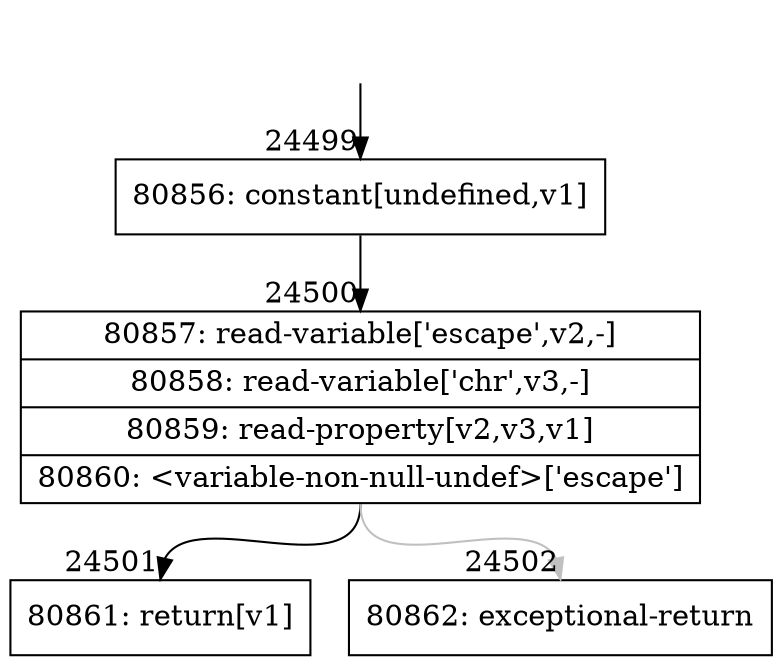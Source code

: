 digraph {
rankdir="TD"
BB_entry2145[shape=none,label=""];
BB_entry2145 -> BB24499 [tailport=s, headport=n, headlabel="    24499"]
BB24499 [shape=record label="{80856: constant[undefined,v1]}" ] 
BB24499 -> BB24500 [tailport=s, headport=n, headlabel="      24500"]
BB24500 [shape=record label="{80857: read-variable['escape',v2,-]|80858: read-variable['chr',v3,-]|80859: read-property[v2,v3,v1]|80860: \<variable-non-null-undef\>['escape']}" ] 
BB24500 -> BB24501 [tailport=s, headport=n, headlabel="      24501"]
BB24500 -> BB24502 [tailport=s, headport=n, color=gray, headlabel="      24502"]
BB24501 [shape=record label="{80861: return[v1]}" ] 
BB24502 [shape=record label="{80862: exceptional-return}" ] 
//#$~ 46018
}
